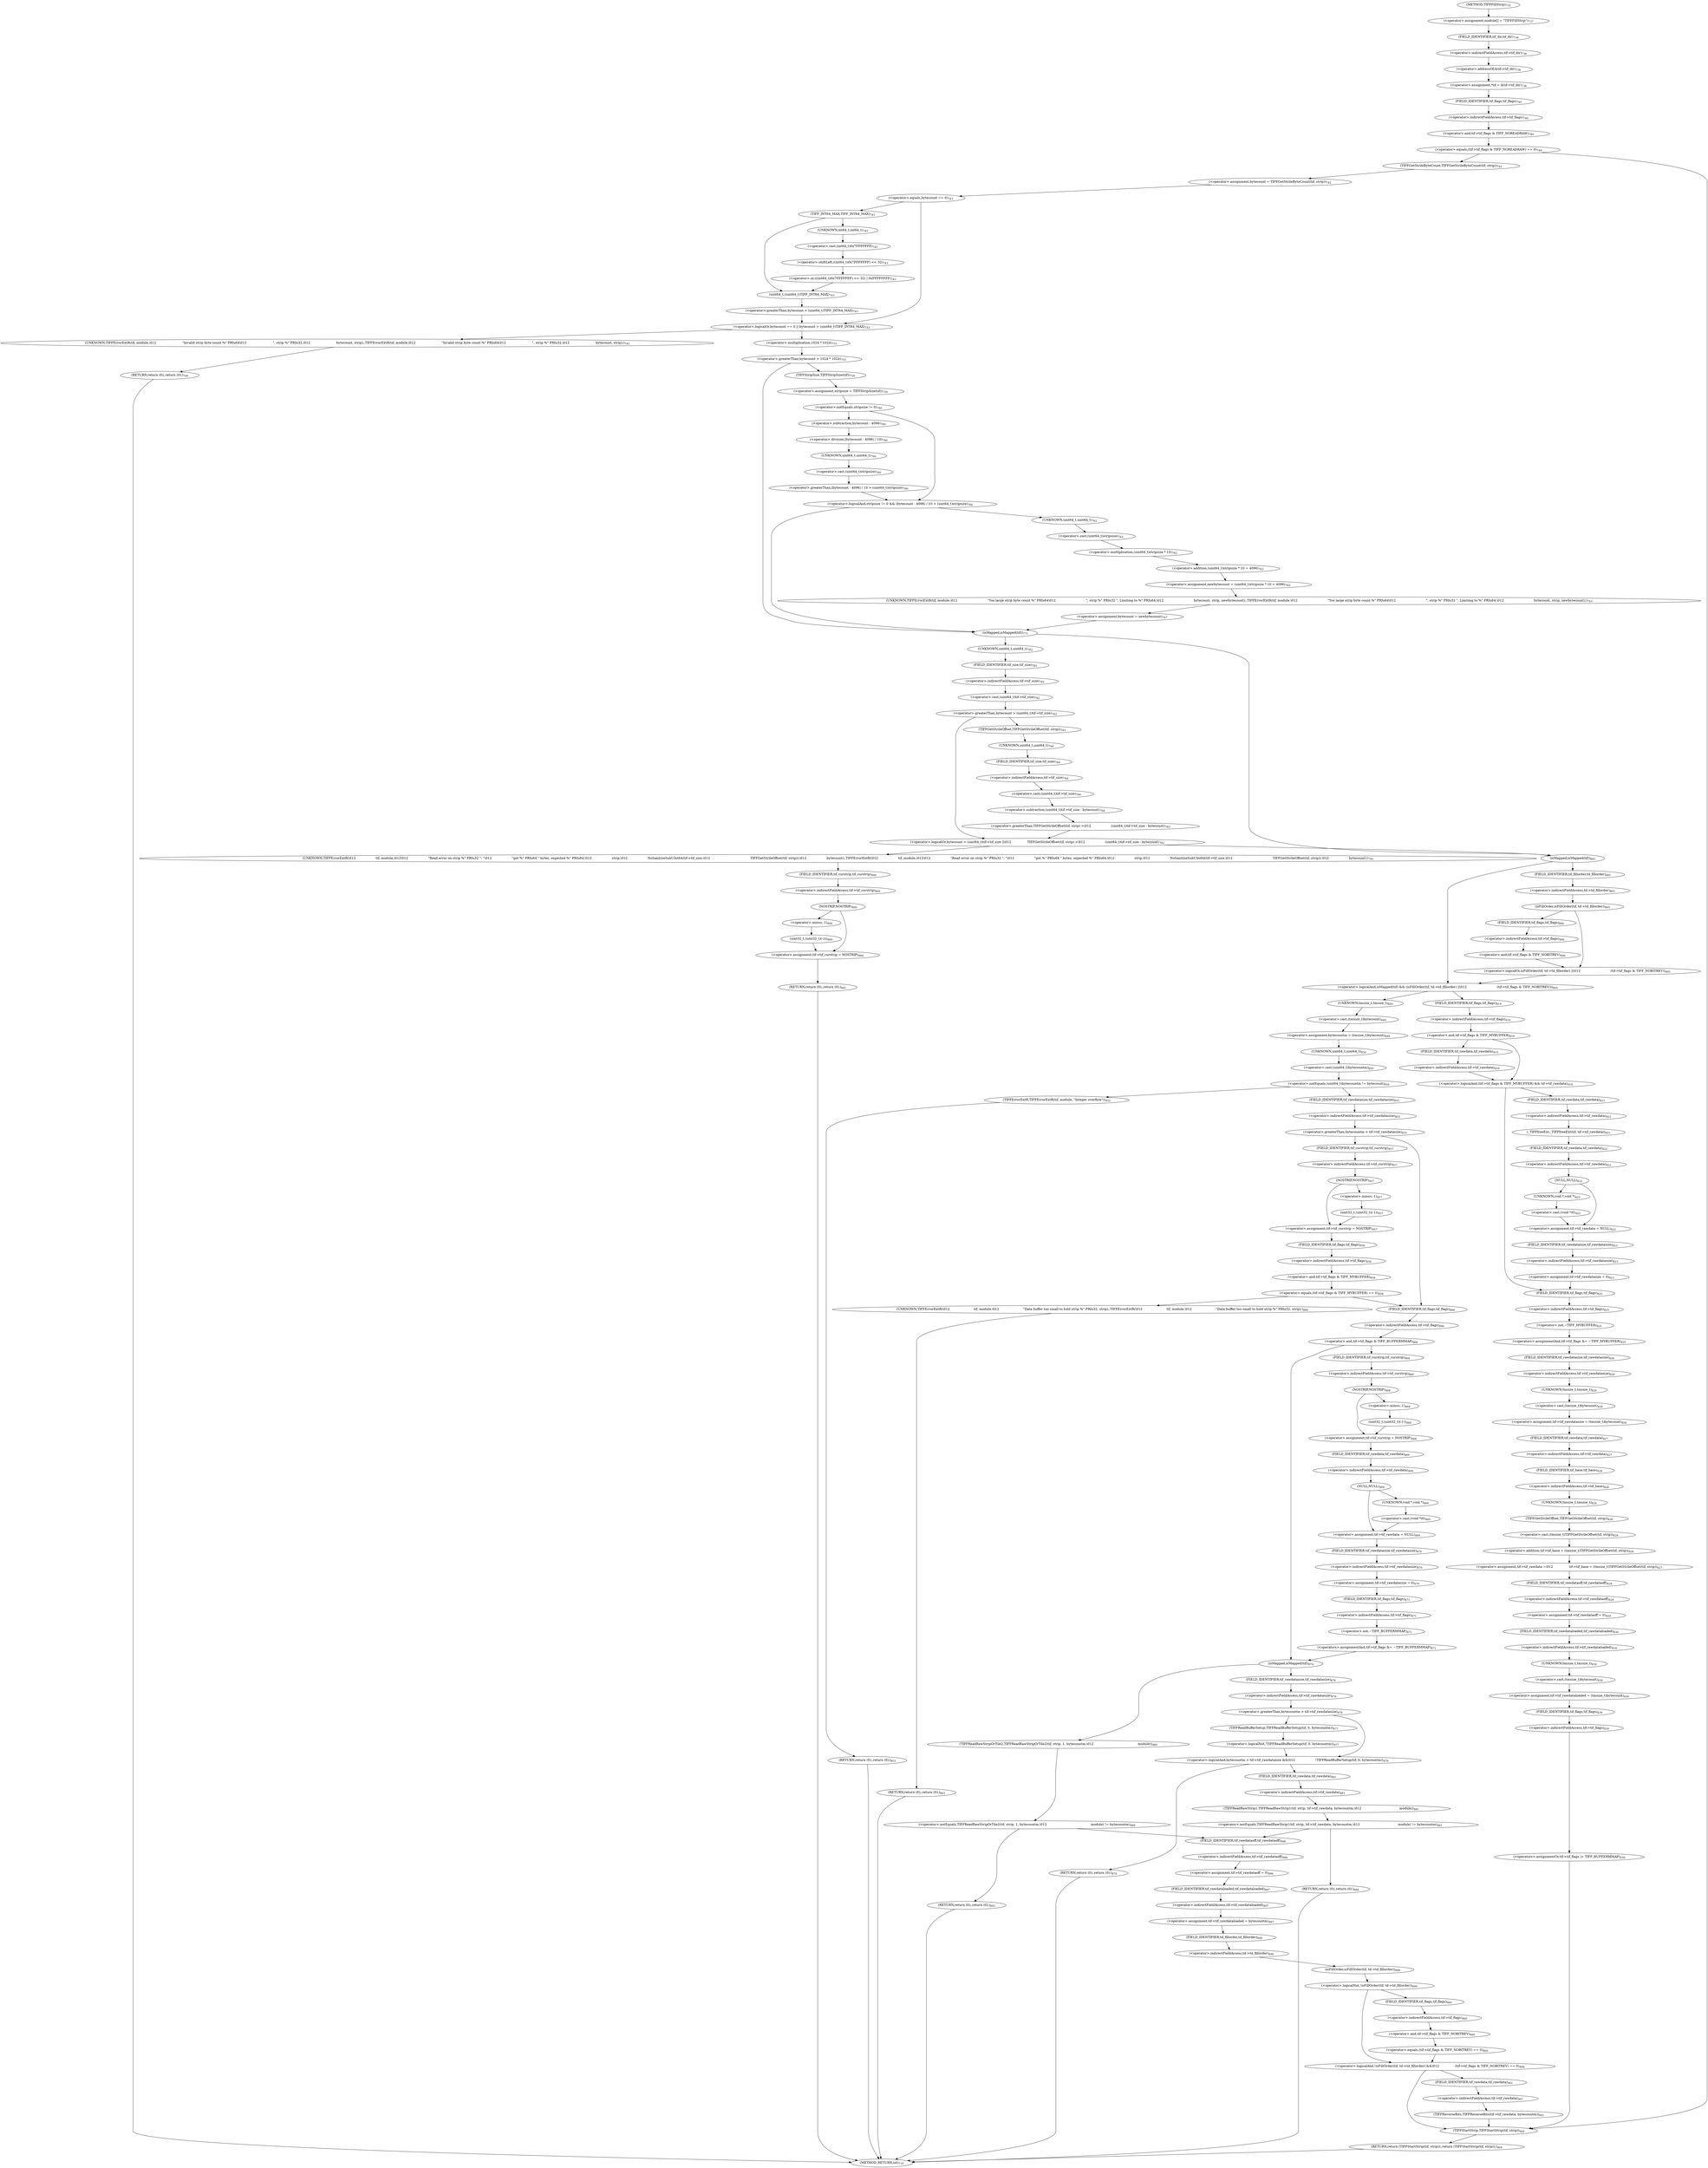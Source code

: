 digraph "TIFFFillStrip" {  
"75545" [label = <(&lt;operator&gt;.assignment,module[] = &quot;TIFFFillStrip&quot;)<SUB>737</SUB>> ]
"75549" [label = <(&lt;operator&gt;.assignment,*td = &amp;tif-&gt;tif_dir)<SUB>738</SUB>> ]
"75921" [label = <(RETURN,return (TIFFStartStrip(tif, strip));,return (TIFFStartStrip(tif, strip));)<SUB>904</SUB>> ]
"75551" [label = <(&lt;operator&gt;.addressOf,&amp;tif-&gt;tif_dir)<SUB>738</SUB>> ]
"75556" [label = <(&lt;operator&gt;.equals,(tif-&gt;tif_flags &amp; TIFF_NOREADRAW) == 0)<SUB>740</SUB>> ]
"75922" [label = <(TIFFStartStrip,TIFFStartStrip(tif, strip))<SUB>904</SUB>> ]
"75552" [label = <(&lt;operator&gt;.indirectFieldAccess,tif-&gt;tif_dir)<SUB>738</SUB>> ]
"75557" [label = <(&lt;operator&gt;.and,tif-&gt;tif_flags &amp; TIFF_NOREADRAW)<SUB>740</SUB>> ]
"75565" [label = <(&lt;operator&gt;.assignment,bytecount = TIFFGetStrileByteCount(tif, strip))<SUB>742</SUB>> ]
"75554" [label = <(FIELD_IDENTIFIER,tif_dir,tif_dir)<SUB>738</SUB>> ]
"75558" [label = <(&lt;operator&gt;.indirectFieldAccess,tif-&gt;tif_flags)<SUB>740</SUB>> ]
"75567" [label = <(TIFFGetStrileByteCount,TIFFGetStrileByteCount(tif, strip))<SUB>742</SUB>> ]
"75571" [label = <(&lt;operator&gt;.logicalOr,bytecount == 0 || bytecount &gt; (uint64_t)TIFF_INT64_MAX)<SUB>743</SUB>> ]
"75592" [label = <(&lt;operator&gt;.greaterThan,bytecount &gt; 1024 * 1024)<SUB>755</SUB>> ]
"75633" [label = <(isMapped,isMapped(tif))<SUB>771</SUB>> ]
"75670" [label = <(&lt;operator&gt;.logicalAnd,isMapped(tif) &amp;&amp; (isFillOrder(tif, td-&gt;td_fillorder) ||\012                              (tif-&gt;tif_flags &amp; TIFF_NOBITREV)))<SUB>805</SUB>> ]
"75560" [label = <(FIELD_IDENTIFIER,tif_flags,tif_flags)<SUB>740</SUB>> ]
"75572" [label = <(&lt;operator&gt;.equals,bytecount == 0)<SUB>743</SUB>> ]
"75575" [label = <(&lt;operator&gt;.greaterThan,bytecount &gt; (uint64_t)TIFF_INT64_MAX)<SUB>743</SUB>> ]
"75588" [label = <(UNKNOWN,TIFFErrorExtR(tif, module,\012                          &quot;Invalid strip byte count %&quot; PRIu64\012                          &quot;, strip %&quot; PRIu32,\012                          bytecount, strip);,TIFFErrorExtR(tif, module,\012                          &quot;Invalid strip byte count %&quot; PRIu64\012                          &quot;, strip %&quot; PRIu32,\012                          bytecount, strip);)<SUB>745</SUB>> ]
"75589" [label = <(RETURN,return (0);,return (0);)<SUB>749</SUB>> ]
"75594" [label = <(&lt;operator&gt;.multiplication,1024 * 1024)<SUB>755</SUB>> ]
"75599" [label = <(&lt;operator&gt;.assignment,stripsize = TIFFStripSize(tif))<SUB>759</SUB>> ]
"75671" [label = <(isMapped,isMapped(tif))<SUB>805</SUB>> ]
"75673" [label = <(&lt;operator&gt;.logicalOr,isFillOrder(tif, td-&gt;td_fillorder) ||\012                              (tif-&gt;tif_flags &amp; TIFF_NOBITREV))<SUB>805</SUB>> ]
"75715" [label = <(&lt;operators&gt;.assignmentAnd,tif-&gt;tif_flags &amp;= ~TIFF_MYBUFFER)<SUB>825</SUB>> ]
"75721" [label = <(&lt;operator&gt;.assignment,tif-&gt;tif_rawdatasize = (tmsize_t)bytecount)<SUB>826</SUB>> ]
"75728" [label = <(&lt;operator&gt;.assignment,tif-&gt;tif_rawdata =\012                tif-&gt;tif_base + (tmsize_t)TIFFGetStrileOffset(tif, strip))<SUB>827</SUB>> ]
"75741" [label = <(&lt;operator&gt;.assignment,tif-&gt;tif_rawdataoff = 0)<SUB>829</SUB>> ]
"75746" [label = <(&lt;operator&gt;.assignment,tif-&gt;tif_rawdataloaded = (tmsize_t)bytecount)<SUB>830</SUB>> ]
"75753" [label = <(&lt;operators&gt;.assignmentOr,tif-&gt;tif_flags |= TIFF_BUFFERMMAP)<SUB>839</SUB>> ]
"75577" [label = <(uint64_t,(uint64_t)TIFF_INT64_MAX)<SUB>743</SUB>> ]
"75601" [label = <(TIFFStripSize,TIFFStripSize(tif))<SUB>759</SUB>> ]
"75604" [label = <(&lt;operator&gt;.logicalAnd,stripsize != 0 &amp;&amp; (bytecount - 4096) / 10 &gt; (uint64_t)stripsize)<SUB>760</SUB>> ]
"75637" [label = <(&lt;operator&gt;.logicalOr,bytecount &gt; (uint64_t)tif-&gt;tif_size ||\012                TIFFGetStrileOffset(tif, strip) &gt;\012                    (uint64_t)tif-&gt;tif_size - bytecount)<SUB>782</SUB>> ]
"75674" [label = <(isFillOrder,isFillOrder(tif, td-&gt;td_fillorder))<SUB>805</SUB>> ]
"75679" [label = <(&lt;operator&gt;.and,tif-&gt;tif_flags &amp; TIFF_NOBITREV)<SUB>806</SUB>> ]
"75686" [label = <(&lt;operator&gt;.logicalAnd,(tif-&gt;tif_flags &amp; TIFF_MYBUFFER) &amp;&amp; tif-&gt;tif_rawdata)<SUB>819</SUB>> ]
"75716" [label = <(&lt;operator&gt;.indirectFieldAccess,tif-&gt;tif_flags)<SUB>825</SUB>> ]
"75719" [label = <(&lt;operator&gt;.not,~TIFF_MYBUFFER)<SUB>825</SUB>> ]
"75722" [label = <(&lt;operator&gt;.indirectFieldAccess,tif-&gt;tif_rawdatasize)<SUB>826</SUB>> ]
"75725" [label = <(&lt;operator&gt;.cast,(tmsize_t)bytecount)<SUB>826</SUB>> ]
"75729" [label = <(&lt;operator&gt;.indirectFieldAccess,tif-&gt;tif_rawdata)<SUB>827</SUB>> ]
"75732" [label = <(&lt;operator&gt;.addition,tif-&gt;tif_base + (tmsize_t)TIFFGetStrileOffset(tif, strip))<SUB>828</SUB>> ]
"75742" [label = <(&lt;operator&gt;.indirectFieldAccess,tif-&gt;tif_rawdataoff)<SUB>829</SUB>> ]
"75747" [label = <(&lt;operator&gt;.indirectFieldAccess,tif-&gt;tif_rawdataloaded)<SUB>830</SUB>> ]
"75750" [label = <(&lt;operator&gt;.cast,(tmsize_t)bytecount)<SUB>830</SUB>> ]
"75754" [label = <(&lt;operator&gt;.indirectFieldAccess,tif-&gt;tif_flags)<SUB>839</SUB>> ]
"75761" [label = <(&lt;operator&gt;.assignment,bytecountm = (tmsize_t)bytecount)<SUB>849</SUB>> ]
"75890" [label = <(&lt;operator&gt;.assignment,tif-&gt;tif_rawdataoff = 0)<SUB>896</SUB>> ]
"75895" [label = <(&lt;operator&gt;.assignment,tif-&gt;tif_rawdataloaded = bytecountm)<SUB>897</SUB>> ]
"75578" [label = <(TIFF_INT64_MAX,TIFF_INT64_MAX)<SUB>743</SUB>> ]
"75605" [label = <(&lt;operator&gt;.notEquals,stripsize != 0)<SUB>760</SUB>> ]
"75608" [label = <(&lt;operator&gt;.greaterThan,(bytecount - 4096) / 10 &gt; (uint64_t)stripsize)<SUB>760</SUB>> ]
"75619" [label = <(&lt;operator&gt;.assignment,newbytecount = (uint64_t)stripsize * 10 + 4096)<SUB>762</SUB>> ]
"75628" [label = <(UNKNOWN,TIFFErrorExtR(tif, module,\012                              &quot;Too large strip byte count %&quot; PRIu64\012                              &quot;, strip %&quot; PRIu32 &quot;. Limiting to %&quot; PRIu64,\012                              bytecount, strip, newbytecount);,TIFFErrorExtR(tif, module,\012                              &quot;Too large strip byte count %&quot; PRIu64\012                              &quot;, strip %&quot; PRIu32 &quot;. Limiting to %&quot; PRIu64,\012                              bytecount, strip, newbytecount);)<SUB>763</SUB>> ]
"75629" [label = <(&lt;operator&gt;.assignment,bytecount = newbytecount)<SUB>767</SUB>> ]
"75638" [label = <(&lt;operator&gt;.greaterThan,bytecount &gt; (uint64_t)tif-&gt;tif_size)<SUB>782</SUB>> ]
"75645" [label = <(&lt;operator&gt;.greaterThan,TIFFGetStrileOffset(tif, strip) &gt;\012                    (uint64_t)tif-&gt;tif_size - bytecount)<SUB>783</SUB>> ]
"75657" [label = <(UNKNOWN,TIFFErrorExtR(\012                    tif, module,\012\012                    &quot;Read error on strip %&quot; PRIu32 &quot;; &quot;\012                    &quot;got %&quot; PRIu64 &quot; bytes, expected %&quot; PRIu64,\012                    strip,\012                    NoSanitizeSubUInt64(tif-&gt;tif_size,\012                                        TIFFGetStrileOffset(tif, strip)),\012                    bytecount);,TIFFErrorExtR(\012                    tif, module,\012\012                    &quot;Read error on strip %&quot; PRIu32 &quot;; &quot;\012                    &quot;got %&quot; PRIu64 &quot; bytes, expected %&quot; PRIu64,\012                    strip,\012                    NoSanitizeSubUInt64(tif-&gt;tif_size,\012                                        TIFFGetStrileOffset(tif, strip)),\012                    bytecount);)<SUB>791</SUB>> ]
"75658" [label = <(&lt;operator&gt;.assignment,tif-&gt;tif_curstrip = NOSTRIP)<SUB>800</SUB>> ]
"75667" [label = <(RETURN,return (0);,return (0);)<SUB>801</SUB>> ]
"75676" [label = <(&lt;operator&gt;.indirectFieldAccess,td-&gt;td_fillorder)<SUB>805</SUB>> ]
"75680" [label = <(&lt;operator&gt;.indirectFieldAccess,tif-&gt;tif_flags)<SUB>806</SUB>> ]
"75687" [label = <(&lt;operator&gt;.and,tif-&gt;tif_flags &amp; TIFF_MYBUFFER)<SUB>819</SUB>> ]
"75692" [label = <(&lt;operator&gt;.indirectFieldAccess,tif-&gt;tif_rawdata)<SUB>819</SUB>> ]
"75696" [label = <(_TIFFfreeExt,_TIFFfreeExt(tif, tif-&gt;tif_rawdata))<SUB>821</SUB>> ]
"75701" [label = <(&lt;operator&gt;.assignment,tif-&gt;tif_rawdata = NULL)<SUB>822</SUB>> ]
"75710" [label = <(&lt;operator&gt;.assignment,tif-&gt;tif_rawdatasize = 0)<SUB>823</SUB>> ]
"75718" [label = <(FIELD_IDENTIFIER,tif_flags,tif_flags)<SUB>825</SUB>> ]
"75724" [label = <(FIELD_IDENTIFIER,tif_rawdatasize,tif_rawdatasize)<SUB>826</SUB>> ]
"75726" [label = <(UNKNOWN,tmsize_t,tmsize_t)<SUB>826</SUB>> ]
"75731" [label = <(FIELD_IDENTIFIER,tif_rawdata,tif_rawdata)<SUB>827</SUB>> ]
"75733" [label = <(&lt;operator&gt;.indirectFieldAccess,tif-&gt;tif_base)<SUB>828</SUB>> ]
"75736" [label = <(&lt;operator&gt;.cast,(tmsize_t)TIFFGetStrileOffset(tif, strip))<SUB>828</SUB>> ]
"75744" [label = <(FIELD_IDENTIFIER,tif_rawdataoff,tif_rawdataoff)<SUB>829</SUB>> ]
"75749" [label = <(FIELD_IDENTIFIER,tif_rawdataloaded,tif_rawdataloaded)<SUB>830</SUB>> ]
"75751" [label = <(UNKNOWN,tmsize_t,tmsize_t)<SUB>830</SUB>> ]
"75756" [label = <(FIELD_IDENTIFIER,tif_flags,tif_flags)<SUB>839</SUB>> ]
"75763" [label = <(&lt;operator&gt;.cast,(tmsize_t)bytecount)<SUB>849</SUB>> ]
"75767" [label = <(&lt;operator&gt;.notEquals,(uint64_t)bytecountm != bytecount)<SUB>850</SUB>> ]
"75780" [label = <(&lt;operator&gt;.greaterThan,bytecountm &gt; tif-&gt;tif_rawdatasize)<SUB>855</SUB>> ]
"75808" [label = <(&lt;operator&gt;.and,tif-&gt;tif_flags &amp; TIFF_BUFFERMMAP)<SUB>866</SUB>> ]
"75844" [label = <(isMapped,isMapped(tif))<SUB>874</SUB>> ]
"75891" [label = <(&lt;operator&gt;.indirectFieldAccess,tif-&gt;tif_rawdataoff)<SUB>896</SUB>> ]
"75896" [label = <(&lt;operator&gt;.indirectFieldAccess,tif-&gt;tif_rawdataloaded)<SUB>897</SUB>> ]
"75901" [label = <(&lt;operator&gt;.logicalAnd,!isFillOrder(tif, td-&gt;td_fillorder) &amp;&amp;\012                (tif-&gt;tif_flags &amp; TIFF_NOBITREV) == 0)<SUB>899</SUB>> ]
"75609" [label = <(&lt;operator&gt;.division,(bytecount - 4096) / 10)<SUB>760</SUB>> ]
"75614" [label = <(&lt;operator&gt;.cast,(uint64_t)stripsize)<SUB>760</SUB>> ]
"75621" [label = <(&lt;operator&gt;.addition,(uint64_t)stripsize * 10 + 4096)<SUB>762</SUB>> ]
"75640" [label = <(&lt;operator&gt;.cast,(uint64_t)tif-&gt;tif_size)<SUB>782</SUB>> ]
"75646" [label = <(TIFFGetStrileOffset,TIFFGetStrileOffset(tif, strip))<SUB>783</SUB>> ]
"75649" [label = <(&lt;operator&gt;.subtraction,(uint64_t)tif-&gt;tif_size - bytecount)<SUB>784</SUB>> ]
"75659" [label = <(&lt;operator&gt;.indirectFieldAccess,tif-&gt;tif_curstrip)<SUB>800</SUB>> ]
"75662" [label = <(NOSTRIP,NOSTRIP)<SUB>800</SUB>> ]
"75678" [label = <(FIELD_IDENTIFIER,td_fillorder,td_fillorder)<SUB>805</SUB>> ]
"75682" [label = <(FIELD_IDENTIFIER,tif_flags,tif_flags)<SUB>806</SUB>> ]
"75688" [label = <(&lt;operator&gt;.indirectFieldAccess,tif-&gt;tif_flags)<SUB>819</SUB>> ]
"75694" [label = <(FIELD_IDENTIFIER,tif_rawdata,tif_rawdata)<SUB>819</SUB>> ]
"75698" [label = <(&lt;operator&gt;.indirectFieldAccess,tif-&gt;tif_rawdata)<SUB>821</SUB>> ]
"75702" [label = <(&lt;operator&gt;.indirectFieldAccess,tif-&gt;tif_rawdata)<SUB>822</SUB>> ]
"75705" [label = <(NULL,NULL)<SUB>822</SUB>> ]
"75711" [label = <(&lt;operator&gt;.indirectFieldAccess,tif-&gt;tif_rawdatasize)<SUB>823</SUB>> ]
"75735" [label = <(FIELD_IDENTIFIER,tif_base,tif_base)<SUB>828</SUB>> ]
"75737" [label = <(UNKNOWN,tmsize_t,tmsize_t)<SUB>828</SUB>> ]
"75738" [label = <(TIFFGetStrileOffset,TIFFGetStrileOffset(tif, strip))<SUB>828</SUB>> ]
"75764" [label = <(UNKNOWN,tmsize_t,tmsize_t)<SUB>849</SUB>> ]
"75768" [label = <(&lt;operator&gt;.cast,(uint64_t)bytecountm)<SUB>850</SUB>> ]
"75773" [label = <(TIFFErrorExtR,TIFFErrorExtR(tif, module, &quot;Integer overflow&quot;))<SUB>852</SUB>> ]
"75777" [label = <(RETURN,return (0);,return (0);)<SUB>853</SUB>> ]
"75782" [label = <(&lt;operator&gt;.indirectFieldAccess,tif-&gt;tif_rawdatasize)<SUB>855</SUB>> ]
"75786" [label = <(&lt;operator&gt;.assignment,tif-&gt;tif_curstrip = NOSTRIP)<SUB>857</SUB>> ]
"75809" [label = <(&lt;operator&gt;.indirectFieldAccess,tif-&gt;tif_flags)<SUB>866</SUB>> ]
"75814" [label = <(&lt;operator&gt;.assignment,tif-&gt;tif_curstrip = NOSTRIP)<SUB>868</SUB>> ]
"75823" [label = <(&lt;operator&gt;.assignment,tif-&gt;tif_rawdata = NULL)<SUB>869</SUB>> ]
"75832" [label = <(&lt;operator&gt;.assignment,tif-&gt;tif_rawdatasize = 0)<SUB>870</SUB>> ]
"75837" [label = <(&lt;operators&gt;.assignmentAnd,tif-&gt;tif_flags &amp;= ~TIFF_BUFFERMMAP)<SUB>871</SUB>> ]
"75893" [label = <(FIELD_IDENTIFIER,tif_rawdataoff,tif_rawdataoff)<SUB>896</SUB>> ]
"75898" [label = <(FIELD_IDENTIFIER,tif_rawdataloaded,tif_rawdataloaded)<SUB>897</SUB>> ]
"75902" [label = <(&lt;operator&gt;.logicalNot,!isFillOrder(tif, td-&gt;td_fillorder))<SUB>899</SUB>> ]
"75908" [label = <(&lt;operator&gt;.equals,(tif-&gt;tif_flags &amp; TIFF_NOBITREV) == 0)<SUB>900</SUB>> ]
"75916" [label = <(TIFFReverseBits,TIFFReverseBits(tif-&gt;tif_rawdata, bytecountm))<SUB>901</SUB>> ]
"75580" [label = <(&lt;operator&gt;.or,(((int64_t)0x7FFFFFFF) &lt;&lt; 32) | 0xFFFFFFFF)<SUB>743</SUB>> ]
"75610" [label = <(&lt;operator&gt;.subtraction,bytecount - 4096)<SUB>760</SUB>> ]
"75615" [label = <(UNKNOWN,uint64_t,uint64_t)<SUB>760</SUB>> ]
"75622" [label = <(&lt;operator&gt;.multiplication,(uint64_t)stripsize * 10)<SUB>762</SUB>> ]
"75641" [label = <(UNKNOWN,uint64_t,uint64_t)<SUB>782</SUB>> ]
"75642" [label = <(&lt;operator&gt;.indirectFieldAccess,tif-&gt;tif_size)<SUB>782</SUB>> ]
"75650" [label = <(&lt;operator&gt;.cast,(uint64_t)tif-&gt;tif_size)<SUB>784</SUB>> ]
"75661" [label = <(FIELD_IDENTIFIER,tif_curstrip,tif_curstrip)<SUB>800</SUB>> ]
"75690" [label = <(FIELD_IDENTIFIER,tif_flags,tif_flags)<SUB>819</SUB>> ]
"75700" [label = <(FIELD_IDENTIFIER,tif_rawdata,tif_rawdata)<SUB>821</SUB>> ]
"75704" [label = <(FIELD_IDENTIFIER,tif_rawdata,tif_rawdata)<SUB>822</SUB>> ]
"75713" [label = <(FIELD_IDENTIFIER,tif_rawdatasize,tif_rawdatasize)<SUB>823</SUB>> ]
"75769" [label = <(UNKNOWN,uint64_t,uint64_t)<SUB>850</SUB>> ]
"75784" [label = <(FIELD_IDENTIFIER,tif_rawdatasize,tif_rawdatasize)<SUB>855</SUB>> ]
"75787" [label = <(&lt;operator&gt;.indirectFieldAccess,tif-&gt;tif_curstrip)<SUB>857</SUB>> ]
"75790" [label = <(NOSTRIP,NOSTRIP)<SUB>857</SUB>> ]
"75796" [label = <(&lt;operator&gt;.equals,(tif-&gt;tif_flags &amp; TIFF_MYBUFFER) == 0)<SUB>858</SUB>> ]
"75811" [label = <(FIELD_IDENTIFIER,tif_flags,tif_flags)<SUB>866</SUB>> ]
"75815" [label = <(&lt;operator&gt;.indirectFieldAccess,tif-&gt;tif_curstrip)<SUB>868</SUB>> ]
"75818" [label = <(NOSTRIP,NOSTRIP)<SUB>868</SUB>> ]
"75824" [label = <(&lt;operator&gt;.indirectFieldAccess,tif-&gt;tif_rawdata)<SUB>869</SUB>> ]
"75827" [label = <(NULL,NULL)<SUB>869</SUB>> ]
"75833" [label = <(&lt;operator&gt;.indirectFieldAccess,tif-&gt;tif_rawdatasize)<SUB>870</SUB>> ]
"75838" [label = <(&lt;operator&gt;.indirectFieldAccess,tif-&gt;tif_flags)<SUB>871</SUB>> ]
"75841" [label = <(&lt;operator&gt;.not,~TIFF_BUFFERMMAP)<SUB>871</SUB>> ]
"75848" [label = <(&lt;operator&gt;.logicalAnd,bytecountm &gt; tif-&gt;tif_rawdatasize &amp;&amp;\012                    !TIFFReadBufferSetup(tif, 0, bytecountm))<SUB>876</SUB>> ]
"75863" [label = <(&lt;operator&gt;.notEquals,TIFFReadRawStrip1(tif, strip, tif-&gt;tif_rawdata, bytecountm,\012                                      module) != bytecountm)<SUB>881</SUB>> ]
"75903" [label = <(isFillOrder,isFillOrder(tif, td-&gt;td_fillorder))<SUB>899</SUB>> ]
"75909" [label = <(&lt;operator&gt;.and,tif-&gt;tif_flags &amp; TIFF_NOBITREV)<SUB>900</SUB>> ]
"75917" [label = <(&lt;operator&gt;.indirectFieldAccess,tif-&gt;tif_rawdata)<SUB>901</SUB>> ]
"75581" [label = <(&lt;operator&gt;.shiftLeft,((int64_t)0x7FFFFFFF) &lt;&lt; 32)<SUB>743</SUB>> ]
"75623" [label = <(&lt;operator&gt;.cast,(uint64_t)stripsize)<SUB>762</SUB>> ]
"75644" [label = <(FIELD_IDENTIFIER,tif_size,tif_size)<SUB>782</SUB>> ]
"75651" [label = <(UNKNOWN,uint64_t,uint64_t)<SUB>784</SUB>> ]
"75652" [label = <(&lt;operator&gt;.indirectFieldAccess,tif-&gt;tif_size)<SUB>784</SUB>> ]
"75664" [label = <(uint32_t,(uint32_t)(-1))<SUB>800</SUB>> ]
"75707" [label = <(&lt;operator&gt;.cast,(void *)0)<SUB>822</SUB>> ]
"75789" [label = <(FIELD_IDENTIFIER,tif_curstrip,tif_curstrip)<SUB>857</SUB>> ]
"75797" [label = <(&lt;operator&gt;.and,tif-&gt;tif_flags &amp; TIFF_MYBUFFER)<SUB>858</SUB>> ]
"75804" [label = <(UNKNOWN,TIFFErrorExtR(\012                        tif, module,\012                        &quot;Data buffer too small to hold strip %&quot; PRIu32, strip);,TIFFErrorExtR(\012                        tif, module,\012                        &quot;Data buffer too small to hold strip %&quot; PRIu32, strip);)<SUB>860</SUB>> ]
"75805" [label = <(RETURN,return (0);,return (0);)<SUB>863</SUB>> ]
"75817" [label = <(FIELD_IDENTIFIER,tif_curstrip,tif_curstrip)<SUB>868</SUB>> ]
"75826" [label = <(FIELD_IDENTIFIER,tif_rawdata,tif_rawdata)<SUB>869</SUB>> ]
"75835" [label = <(FIELD_IDENTIFIER,tif_rawdatasize,tif_rawdatasize)<SUB>870</SUB>> ]
"75840" [label = <(FIELD_IDENTIFIER,tif_flags,tif_flags)<SUB>871</SUB>> ]
"75849" [label = <(&lt;operator&gt;.greaterThan,bytecountm &gt; tif-&gt;tif_rawdatasize)<SUB>876</SUB>> ]
"75854" [label = <(&lt;operator&gt;.logicalNot,!TIFFReadBufferSetup(tif, 0, bytecountm))<SUB>877</SUB>> ]
"75860" [label = <(RETURN,return (0);,return (0);)<SUB>879</SUB>> ]
"75864" [label = <(TIFFReadRawStrip1,TIFFReadRawStrip1(tif, strip, tif-&gt;tif_rawdata, bytecountm,\012                                      module))<SUB>881</SUB>> ]
"75874" [label = <(RETURN,return (0);,return (0);)<SUB>884</SUB>> ]
"75879" [label = <(&lt;operator&gt;.notEquals,TIFFReadRawStripOrTile2(tif, strip, 1, bytecountm,\012                                            module) != bytecountm)<SUB>889</SUB>> ]
"75905" [label = <(&lt;operator&gt;.indirectFieldAccess,td-&gt;td_fillorder)<SUB>899</SUB>> ]
"75910" [label = <(&lt;operator&gt;.indirectFieldAccess,tif-&gt;tif_flags)<SUB>900</SUB>> ]
"75919" [label = <(FIELD_IDENTIFIER,tif_rawdata,tif_rawdata)<SUB>901</SUB>> ]
"75582" [label = <(&lt;operator&gt;.cast,(int64_t)0x7FFFFFFF)<SUB>743</SUB>> ]
"75624" [label = <(UNKNOWN,uint64_t,uint64_t)<SUB>762</SUB>> ]
"75654" [label = <(FIELD_IDENTIFIER,tif_size,tif_size)<SUB>784</SUB>> ]
"75665" [label = <(&lt;operator&gt;.minus,-1)<SUB>800</SUB>> ]
"75708" [label = <(UNKNOWN,void *,void *)<SUB>822</SUB>> ]
"75792" [label = <(uint32_t,(uint32_t)(-1))<SUB>857</SUB>> ]
"75798" [label = <(&lt;operator&gt;.indirectFieldAccess,tif-&gt;tif_flags)<SUB>858</SUB>> ]
"75820" [label = <(uint32_t,(uint32_t)(-1))<SUB>868</SUB>> ]
"75829" [label = <(&lt;operator&gt;.cast,(void *)0)<SUB>869</SUB>> ]
"75851" [label = <(&lt;operator&gt;.indirectFieldAccess,tif-&gt;tif_rawdatasize)<SUB>876</SUB>> ]
"75855" [label = <(TIFFReadBufferSetup,TIFFReadBufferSetup(tif, 0, bytecountm))<SUB>877</SUB>> ]
"75867" [label = <(&lt;operator&gt;.indirectFieldAccess,tif-&gt;tif_rawdata)<SUB>881</SUB>> ]
"75880" [label = <(TIFFReadRawStripOrTile2,TIFFReadRawStripOrTile2(tif, strip, 1, bytecountm,\012                                            module))<SUB>889</SUB>> ]
"75888" [label = <(RETURN,return (0);,return (0);)<SUB>892</SUB>> ]
"75907" [label = <(FIELD_IDENTIFIER,td_fillorder,td_fillorder)<SUB>899</SUB>> ]
"75912" [label = <(FIELD_IDENTIFIER,tif_flags,tif_flags)<SUB>900</SUB>> ]
"75583" [label = <(UNKNOWN,int64_t,int64_t)<SUB>743</SUB>> ]
"75793" [label = <(&lt;operator&gt;.minus,-1)<SUB>857</SUB>> ]
"75800" [label = <(FIELD_IDENTIFIER,tif_flags,tif_flags)<SUB>858</SUB>> ]
"75821" [label = <(&lt;operator&gt;.minus,-1)<SUB>868</SUB>> ]
"75830" [label = <(UNKNOWN,void *,void *)<SUB>869</SUB>> ]
"75853" [label = <(FIELD_IDENTIFIER,tif_rawdatasize,tif_rawdatasize)<SUB>876</SUB>> ]
"75869" [label = <(FIELD_IDENTIFIER,tif_rawdata,tif_rawdata)<SUB>881</SUB>> ]
"75540" [label = <(METHOD,TIFFFillStrip)<SUB>735</SUB>> ]
"75925" [label = <(METHOD_RETURN,int)<SUB>735</SUB>> ]
  "75545" -> "75554" 
  "75549" -> "75560" 
  "75921" -> "75925" 
  "75551" -> "75549" 
  "75556" -> "75567" 
  "75556" -> "75922" 
  "75922" -> "75921" 
  "75552" -> "75551" 
  "75557" -> "75556" 
  "75565" -> "75572" 
  "75554" -> "75552" 
  "75558" -> "75557" 
  "75567" -> "75565" 
  "75571" -> "75588" 
  "75571" -> "75594" 
  "75592" -> "75601" 
  "75592" -> "75633" 
  "75633" -> "75641" 
  "75633" -> "75671" 
  "75670" -> "75690" 
  "75670" -> "75764" 
  "75560" -> "75558" 
  "75572" -> "75571" 
  "75572" -> "75578" 
  "75575" -> "75571" 
  "75588" -> "75589" 
  "75589" -> "75925" 
  "75594" -> "75592" 
  "75599" -> "75605" 
  "75671" -> "75670" 
  "75671" -> "75678" 
  "75673" -> "75670" 
  "75715" -> "75724" 
  "75721" -> "75731" 
  "75728" -> "75744" 
  "75741" -> "75749" 
  "75746" -> "75756" 
  "75753" -> "75922" 
  "75577" -> "75575" 
  "75601" -> "75599" 
  "75604" -> "75624" 
  "75604" -> "75633" 
  "75637" -> "75657" 
  "75637" -> "75671" 
  "75674" -> "75673" 
  "75674" -> "75682" 
  "75679" -> "75673" 
  "75686" -> "75700" 
  "75686" -> "75718" 
  "75716" -> "75719" 
  "75719" -> "75715" 
  "75722" -> "75726" 
  "75725" -> "75721" 
  "75729" -> "75735" 
  "75732" -> "75728" 
  "75742" -> "75741" 
  "75747" -> "75751" 
  "75750" -> "75746" 
  "75754" -> "75753" 
  "75761" -> "75769" 
  "75890" -> "75898" 
  "75895" -> "75907" 
  "75578" -> "75583" 
  "75578" -> "75577" 
  "75605" -> "75604" 
  "75605" -> "75610" 
  "75608" -> "75604" 
  "75619" -> "75628" 
  "75628" -> "75629" 
  "75629" -> "75633" 
  "75638" -> "75637" 
  "75638" -> "75646" 
  "75645" -> "75637" 
  "75657" -> "75661" 
  "75658" -> "75667" 
  "75667" -> "75925" 
  "75676" -> "75674" 
  "75680" -> "75679" 
  "75687" -> "75686" 
  "75687" -> "75694" 
  "75692" -> "75686" 
  "75696" -> "75704" 
  "75701" -> "75713" 
  "75710" -> "75718" 
  "75718" -> "75716" 
  "75724" -> "75722" 
  "75726" -> "75725" 
  "75731" -> "75729" 
  "75733" -> "75737" 
  "75736" -> "75732" 
  "75744" -> "75742" 
  "75749" -> "75747" 
  "75751" -> "75750" 
  "75756" -> "75754" 
  "75763" -> "75761" 
  "75767" -> "75773" 
  "75767" -> "75784" 
  "75780" -> "75789" 
  "75780" -> "75811" 
  "75808" -> "75817" 
  "75808" -> "75844" 
  "75844" -> "75853" 
  "75844" -> "75880" 
  "75891" -> "75890" 
  "75896" -> "75895" 
  "75901" -> "75919" 
  "75901" -> "75922" 
  "75609" -> "75615" 
  "75614" -> "75608" 
  "75621" -> "75619" 
  "75640" -> "75638" 
  "75646" -> "75651" 
  "75649" -> "75645" 
  "75659" -> "75662" 
  "75662" -> "75658" 
  "75662" -> "75665" 
  "75678" -> "75676" 
  "75682" -> "75680" 
  "75688" -> "75687" 
  "75694" -> "75692" 
  "75698" -> "75696" 
  "75702" -> "75705" 
  "75705" -> "75708" 
  "75705" -> "75701" 
  "75711" -> "75710" 
  "75735" -> "75733" 
  "75737" -> "75738" 
  "75738" -> "75736" 
  "75764" -> "75763" 
  "75768" -> "75767" 
  "75773" -> "75777" 
  "75777" -> "75925" 
  "75782" -> "75780" 
  "75786" -> "75800" 
  "75809" -> "75808" 
  "75814" -> "75826" 
  "75823" -> "75835" 
  "75832" -> "75840" 
  "75837" -> "75844" 
  "75893" -> "75891" 
  "75898" -> "75896" 
  "75902" -> "75901" 
  "75902" -> "75912" 
  "75908" -> "75901" 
  "75916" -> "75922" 
  "75580" -> "75577" 
  "75610" -> "75609" 
  "75615" -> "75614" 
  "75622" -> "75621" 
  "75641" -> "75644" 
  "75642" -> "75640" 
  "75650" -> "75649" 
  "75661" -> "75659" 
  "75690" -> "75688" 
  "75700" -> "75698" 
  "75704" -> "75702" 
  "75713" -> "75711" 
  "75769" -> "75768" 
  "75784" -> "75782" 
  "75787" -> "75790" 
  "75790" -> "75786" 
  "75790" -> "75793" 
  "75796" -> "75804" 
  "75796" -> "75811" 
  "75811" -> "75809" 
  "75815" -> "75818" 
  "75818" -> "75814" 
  "75818" -> "75821" 
  "75824" -> "75827" 
  "75827" -> "75830" 
  "75827" -> "75823" 
  "75833" -> "75832" 
  "75838" -> "75841" 
  "75841" -> "75837" 
  "75848" -> "75860" 
  "75848" -> "75869" 
  "75863" -> "75874" 
  "75863" -> "75893" 
  "75903" -> "75902" 
  "75909" -> "75908" 
  "75917" -> "75916" 
  "75581" -> "75580" 
  "75623" -> "75622" 
  "75644" -> "75642" 
  "75651" -> "75654" 
  "75652" -> "75650" 
  "75664" -> "75658" 
  "75707" -> "75701" 
  "75789" -> "75787" 
  "75797" -> "75796" 
  "75804" -> "75805" 
  "75805" -> "75925" 
  "75817" -> "75815" 
  "75826" -> "75824" 
  "75835" -> "75833" 
  "75840" -> "75838" 
  "75849" -> "75848" 
  "75849" -> "75855" 
  "75854" -> "75848" 
  "75860" -> "75925" 
  "75864" -> "75863" 
  "75874" -> "75925" 
  "75879" -> "75888" 
  "75879" -> "75893" 
  "75905" -> "75903" 
  "75910" -> "75909" 
  "75919" -> "75917" 
  "75582" -> "75581" 
  "75624" -> "75623" 
  "75654" -> "75652" 
  "75665" -> "75664" 
  "75708" -> "75707" 
  "75792" -> "75786" 
  "75798" -> "75797" 
  "75820" -> "75814" 
  "75829" -> "75823" 
  "75851" -> "75849" 
  "75855" -> "75854" 
  "75867" -> "75864" 
  "75880" -> "75879" 
  "75888" -> "75925" 
  "75907" -> "75905" 
  "75912" -> "75910" 
  "75583" -> "75582" 
  "75793" -> "75792" 
  "75800" -> "75798" 
  "75821" -> "75820" 
  "75830" -> "75829" 
  "75853" -> "75851" 
  "75869" -> "75867" 
  "75540" -> "75545" 
}
